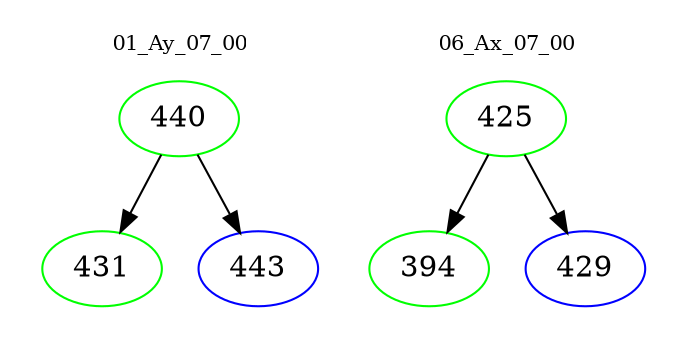 digraph{
subgraph cluster_0 {
color = white
label = "01_Ay_07_00";
fontsize=10;
T0_440 [label="440", color="green"]
T0_440 -> T0_431 [color="black"]
T0_431 [label="431", color="green"]
T0_440 -> T0_443 [color="black"]
T0_443 [label="443", color="blue"]
}
subgraph cluster_1 {
color = white
label = "06_Ax_07_00";
fontsize=10;
T1_425 [label="425", color="green"]
T1_425 -> T1_394 [color="black"]
T1_394 [label="394", color="green"]
T1_425 -> T1_429 [color="black"]
T1_429 [label="429", color="blue"]
}
}
